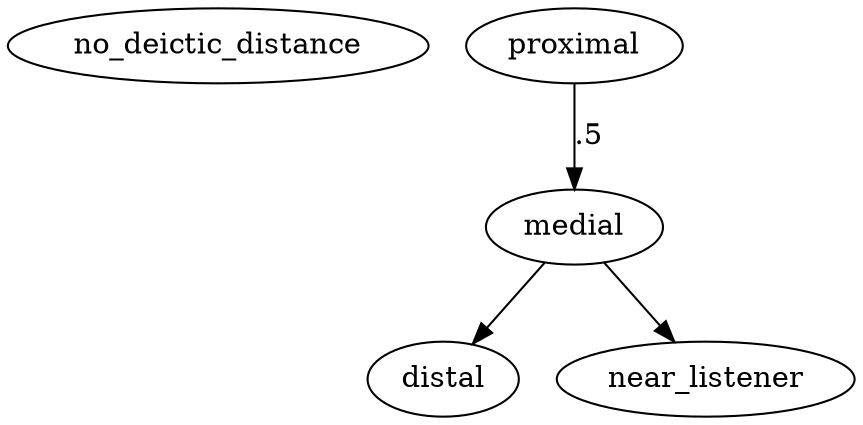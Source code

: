 digraph deictic_distance {
	graph [odds = 0.05];
	edge [twoway = 1];
	no_deictic_distance [no_product_with = "[definiteness]"];
	proximal -> medial [weight = .5, label = .5];
	medial -> distal;
	medial -> near_listener;
}
